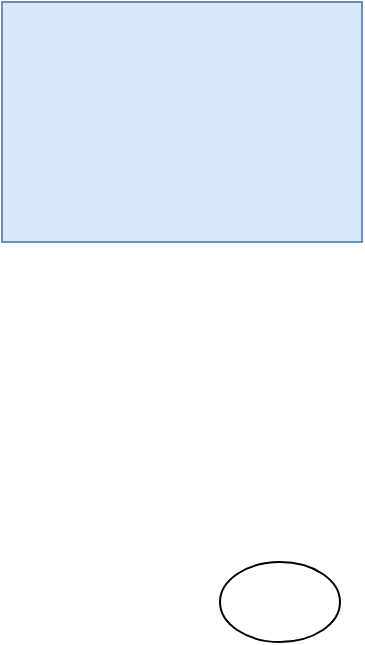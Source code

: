 <mxfile version="13.9.2" type="github"><diagram id="B5ivyY0jE9ZnwziNtbk5" name="Page-1"><mxGraphModel dx="1422" dy="772" grid="0" gridSize="10" guides="1" tooltips="1" connect="1" arrows="1" fold="1" page="1" pageScale="1" pageWidth="827" pageHeight="1169" math="0" shadow="0"><root><mxCell id="0"/><mxCell id="1" parent="0"/><mxCell id="ajzKI2GSw-f7DMzIorPm-1" value="" style="rounded=0;whiteSpace=wrap;html=1;fillColor=#dae8fc;strokeColor=#6c8ebf;" parent="1" vertex="1"><mxGeometry x="211" y="480" width="180" height="120" as="geometry"/></mxCell><mxCell id="ajzKI2GSw-f7DMzIorPm-2" value="" style="ellipse;whiteSpace=wrap;html=1;" parent="1" vertex="1"><mxGeometry x="320" y="760" width="60" height="40" as="geometry"/></mxCell></root></mxGraphModel></diagram></mxfile>